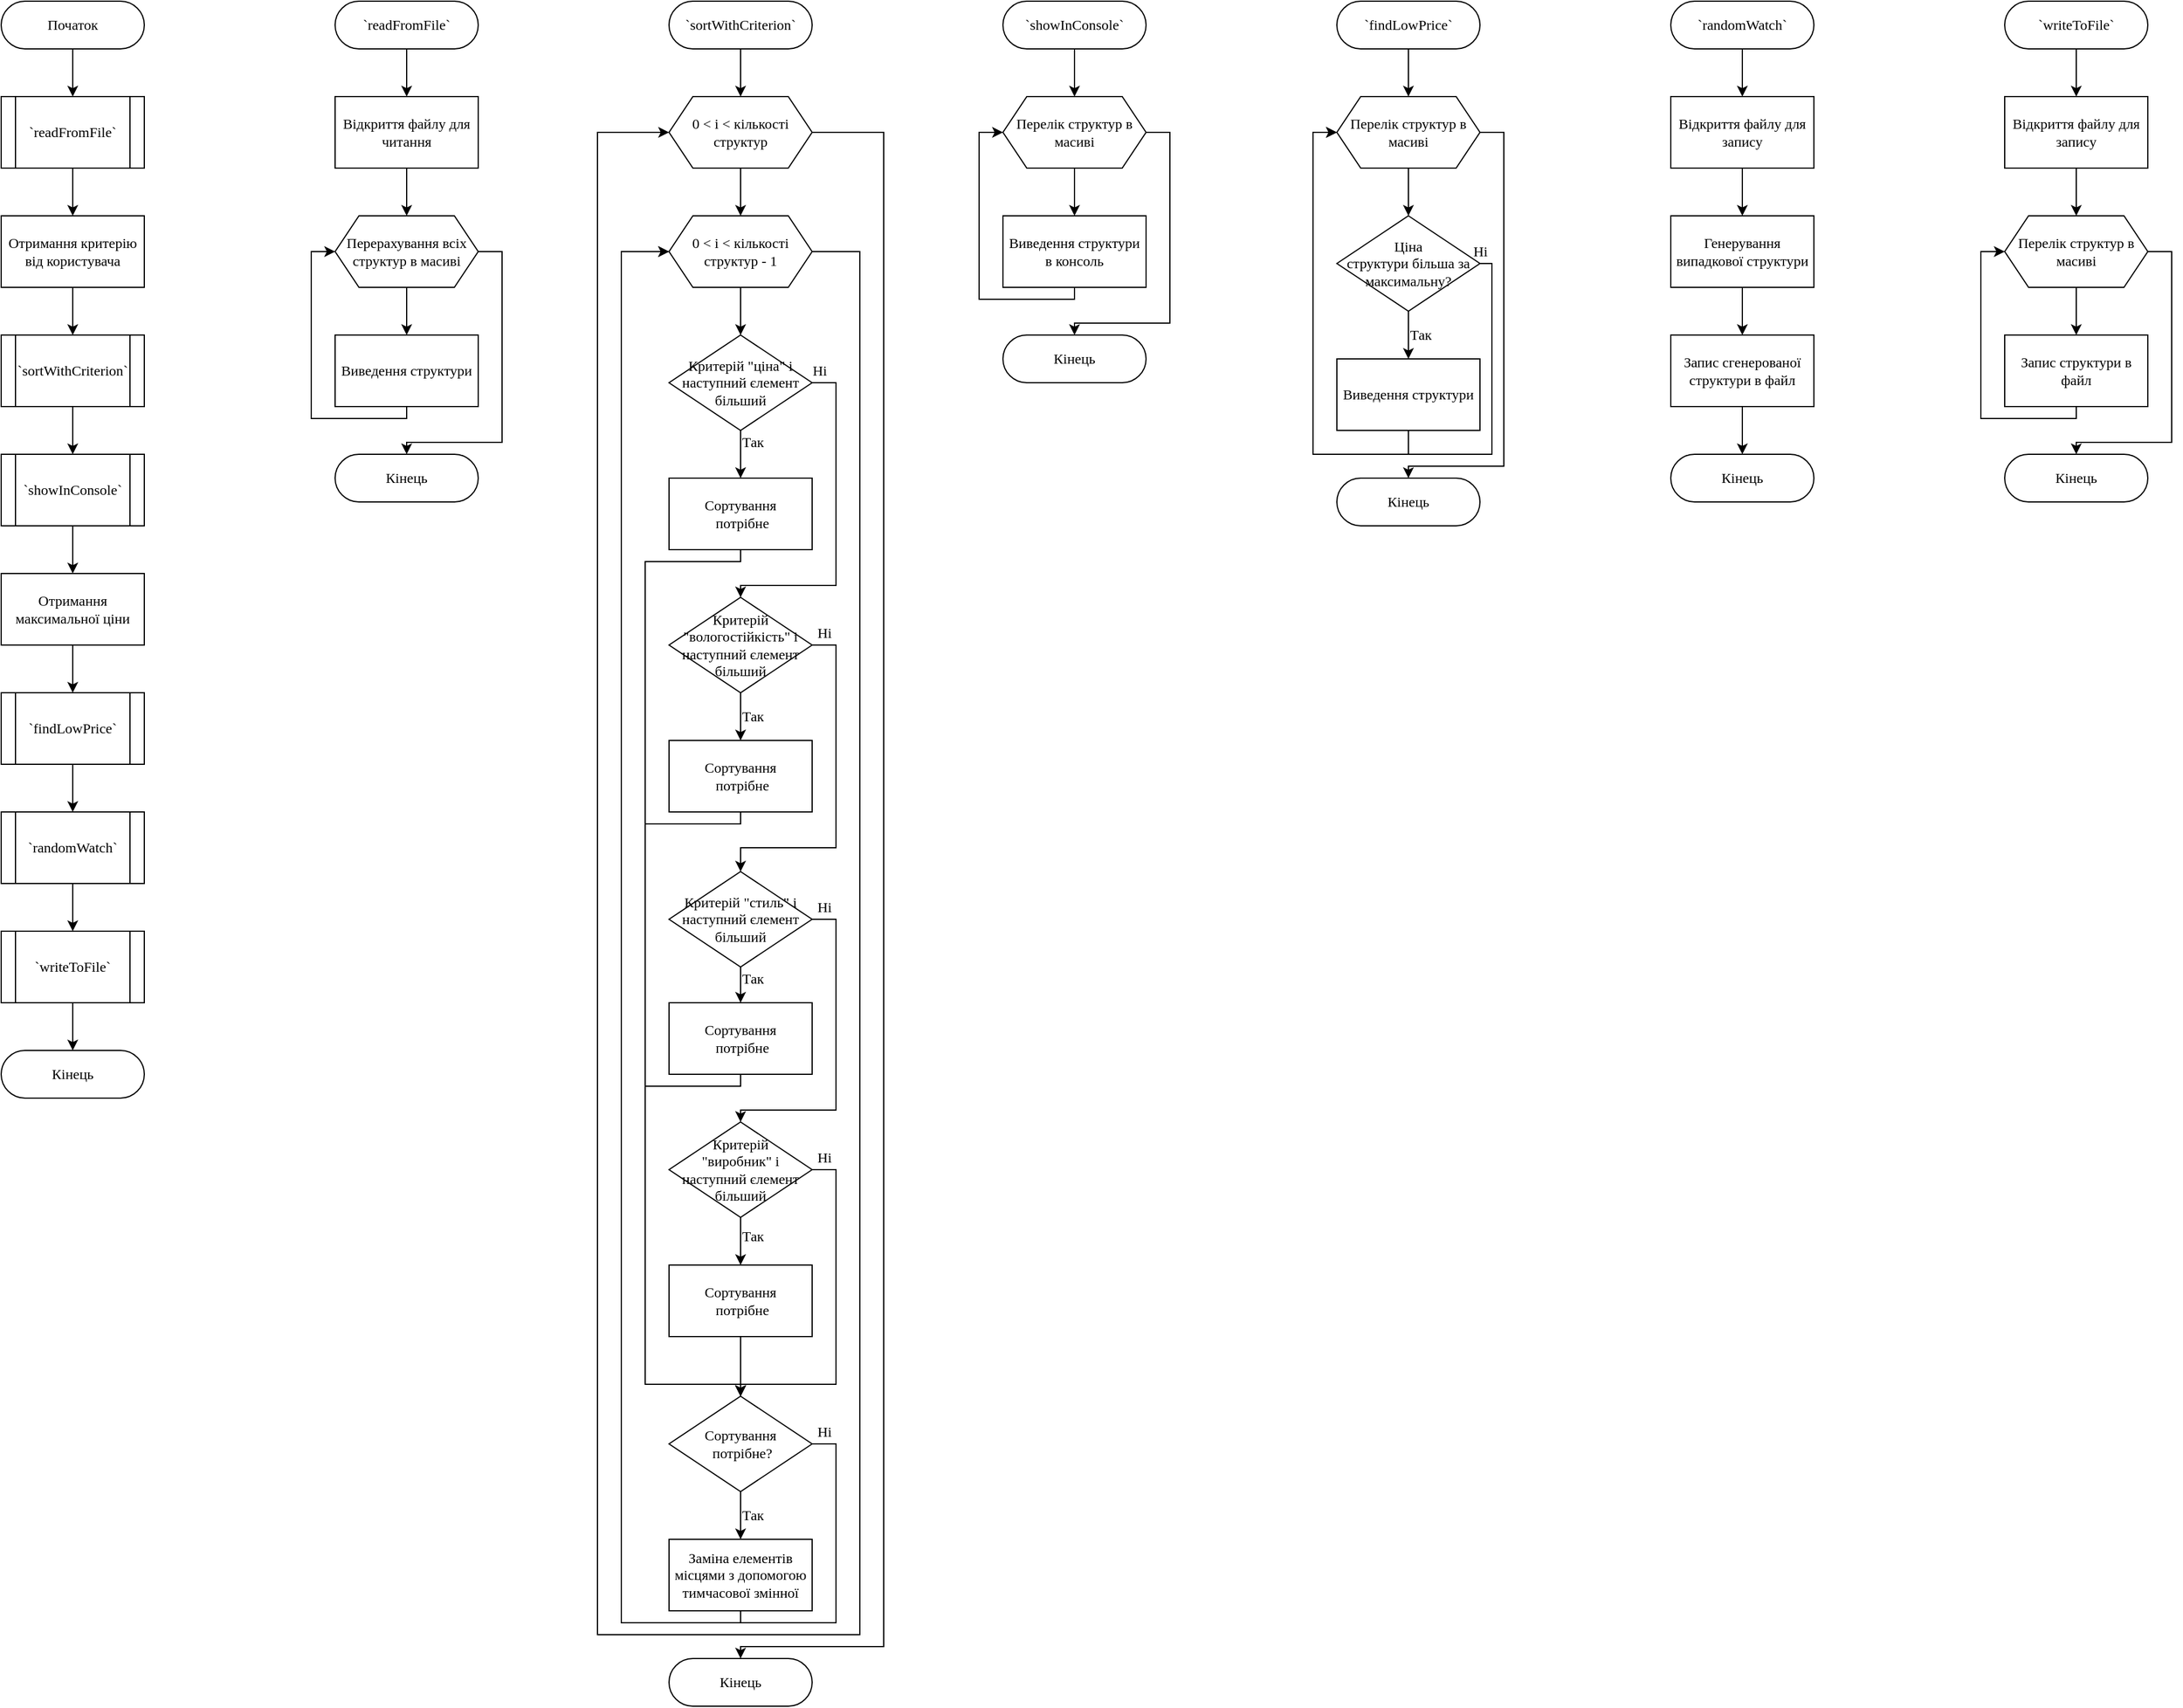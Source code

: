 <mxfile version="14.4.3" type="device"><diagram id="C5RBs43oDa-KdzZeNtuy" name="Page-1"><mxGraphModel dx="541" dy="1004" grid="1" gridSize="10" guides="1" tooltips="1" connect="1" arrows="1" fold="1" page="1" pageScale="1" pageWidth="827" pageHeight="1169" math="0" shadow="0"><root><mxCell id="WIyWlLk6GJQsqaUBKTNV-0"/><mxCell id="WIyWlLk6GJQsqaUBKTNV-1" parent="WIyWlLk6GJQsqaUBKTNV-0"/><mxCell id="hLt8jG4wDIjW_l3c4Rls-8" style="edgeStyle=orthogonalEdgeStyle;rounded=0;orthogonalLoop=1;jettySize=auto;html=1;exitX=0.5;exitY=1;exitDx=0;exitDy=0;entryX=0.5;entryY=0;entryDx=0;entryDy=0;labelBackgroundColor=none;fontFamily=Times New Roman;fontSize=12;" edge="1" parent="WIyWlLk6GJQsqaUBKTNV-1" source="hLt8jG4wDIjW_l3c4Rls-0" target="hLt8jG4wDIjW_l3c4Rls-1"><mxGeometry relative="1" as="geometry"/></mxCell><mxCell id="hLt8jG4wDIjW_l3c4Rls-0" value="Початок" style="rounded=1;whiteSpace=wrap;html=1;arcSize=50;labelBackgroundColor=none;fontFamily=Times New Roman;fontSize=12;" vertex="1" parent="WIyWlLk6GJQsqaUBKTNV-1"><mxGeometry x="40" y="40" width="120" height="40" as="geometry"/></mxCell><mxCell id="hLt8jG4wDIjW_l3c4Rls-24" value="" style="edgeStyle=orthogonalEdgeStyle;rounded=0;orthogonalLoop=1;jettySize=auto;html=1;labelBackgroundColor=none;fontFamily=Times New Roman;fontSize=12;" edge="1" parent="WIyWlLk6GJQsqaUBKTNV-1" source="hLt8jG4wDIjW_l3c4Rls-1" target="hLt8jG4wDIjW_l3c4Rls-18"><mxGeometry relative="1" as="geometry"/></mxCell><mxCell id="hLt8jG4wDIjW_l3c4Rls-1" value="`&lt;span style=&quot;font-size: 12px;&quot;&gt;readFromFile&lt;/span&gt;&lt;span style=&quot;font-size: 12px;&quot;&gt;`&lt;/span&gt;" style="shape=process;whiteSpace=wrap;html=1;backgroundOutline=1;labelBackgroundColor=none;fontFamily=Times New Roman;fontSize=12;" vertex="1" parent="WIyWlLk6GJQsqaUBKTNV-1"><mxGeometry x="40" y="120" width="120" height="60" as="geometry"/></mxCell><mxCell id="hLt8jG4wDIjW_l3c4Rls-22" value="" style="edgeStyle=orthogonalEdgeStyle;rounded=0;orthogonalLoop=1;jettySize=auto;html=1;labelBackgroundColor=none;fontFamily=Times New Roman;fontSize=12;" edge="1" parent="WIyWlLk6GJQsqaUBKTNV-1" source="hLt8jG4wDIjW_l3c4Rls-2" target="hLt8jG4wDIjW_l3c4Rls-3"><mxGeometry relative="1" as="geometry"/></mxCell><mxCell id="hLt8jG4wDIjW_l3c4Rls-2" value="`&lt;span style=&quot;font-size: 12px;&quot;&gt;sortWithCriterion&lt;/span&gt;&lt;span style=&quot;font-size: 12px;&quot;&gt;`&lt;/span&gt;" style="shape=process;whiteSpace=wrap;html=1;backgroundOutline=1;labelBackgroundColor=none;fontFamily=Times New Roman;fontSize=12;" vertex="1" parent="WIyWlLk6GJQsqaUBKTNV-1"><mxGeometry x="40" y="320" width="120" height="60" as="geometry"/></mxCell><mxCell id="hLt8jG4wDIjW_l3c4Rls-21" value="" style="edgeStyle=orthogonalEdgeStyle;rounded=0;orthogonalLoop=1;jettySize=auto;html=1;labelBackgroundColor=none;fontFamily=Times New Roman;fontSize=12;" edge="1" parent="WIyWlLk6GJQsqaUBKTNV-1" source="hLt8jG4wDIjW_l3c4Rls-3" target="hLt8jG4wDIjW_l3c4Rls-5"><mxGeometry relative="1" as="geometry"/></mxCell><mxCell id="hLt8jG4wDIjW_l3c4Rls-3" value="`&lt;span style=&quot;font-size: 12px;&quot;&gt;showInConsole&lt;/span&gt;&lt;span style=&quot;font-size: 12px;&quot;&gt;`&lt;/span&gt;" style="shape=process;whiteSpace=wrap;html=1;backgroundOutline=1;labelBackgroundColor=none;fontFamily=Times New Roman;fontSize=12;" vertex="1" parent="WIyWlLk6GJQsqaUBKTNV-1"><mxGeometry x="40" y="420" width="120" height="60" as="geometry"/></mxCell><mxCell id="hLt8jG4wDIjW_l3c4Rls-13" style="edgeStyle=orthogonalEdgeStyle;rounded=0;orthogonalLoop=1;jettySize=auto;html=1;exitX=0.5;exitY=1;exitDx=0;exitDy=0;labelBackgroundColor=none;fontFamily=Times New Roman;fontSize=12;" edge="1" parent="WIyWlLk6GJQsqaUBKTNV-1" source="hLt8jG4wDIjW_l3c4Rls-4" target="hLt8jG4wDIjW_l3c4Rls-6"><mxGeometry relative="1" as="geometry"/></mxCell><mxCell id="hLt8jG4wDIjW_l3c4Rls-4" value="`&lt;span style=&quot;font-size: 12px;&quot;&gt;findLowPrice&lt;/span&gt;&lt;span style=&quot;font-size: 12px;&quot;&gt;`&lt;/span&gt;" style="shape=process;whiteSpace=wrap;html=1;backgroundOutline=1;labelBackgroundColor=none;fontFamily=Times New Roman;fontSize=12;" vertex="1" parent="WIyWlLk6GJQsqaUBKTNV-1"><mxGeometry x="40" y="620" width="120" height="60" as="geometry"/></mxCell><mxCell id="hLt8jG4wDIjW_l3c4Rls-20" value="" style="edgeStyle=orthogonalEdgeStyle;rounded=0;orthogonalLoop=1;jettySize=auto;html=1;labelBackgroundColor=none;fontFamily=Times New Roman;fontSize=12;" edge="1" parent="WIyWlLk6GJQsqaUBKTNV-1" source="hLt8jG4wDIjW_l3c4Rls-5" target="hLt8jG4wDIjW_l3c4Rls-4"><mxGeometry relative="1" as="geometry"/></mxCell><mxCell id="hLt8jG4wDIjW_l3c4Rls-5" value="Отримання максимальної ціни" style="rounded=0;whiteSpace=wrap;html=1;labelBackgroundColor=none;fontFamily=Times New Roman;fontSize=12;" vertex="1" parent="WIyWlLk6GJQsqaUBKTNV-1"><mxGeometry x="40" y="520" width="120" height="60" as="geometry"/></mxCell><mxCell id="hLt8jG4wDIjW_l3c4Rls-16" value="" style="edgeStyle=orthogonalEdgeStyle;rounded=0;orthogonalLoop=1;jettySize=auto;html=1;labelBackgroundColor=none;fontFamily=Times New Roman;fontSize=12;" edge="1" parent="WIyWlLk6GJQsqaUBKTNV-1" source="hLt8jG4wDIjW_l3c4Rls-6" target="hLt8jG4wDIjW_l3c4Rls-15"><mxGeometry relative="1" as="geometry"/></mxCell><mxCell id="hLt8jG4wDIjW_l3c4Rls-6" value="`&lt;span style=&quot;font-size: 12px;&quot;&gt;randomWatch&lt;/span&gt;&lt;span style=&quot;font-size: 12px;&quot;&gt;`&lt;/span&gt;" style="shape=process;whiteSpace=wrap;html=1;backgroundOutline=1;labelBackgroundColor=none;fontFamily=Times New Roman;fontSize=12;" vertex="1" parent="WIyWlLk6GJQsqaUBKTNV-1"><mxGeometry x="40" y="720" width="120" height="60" as="geometry"/></mxCell><mxCell id="hLt8jG4wDIjW_l3c4Rls-7" value="Кінець" style="rounded=1;whiteSpace=wrap;html=1;arcSize=50;labelBackgroundColor=none;fontFamily=Times New Roman;fontSize=12;" vertex="1" parent="WIyWlLk6GJQsqaUBKTNV-1"><mxGeometry x="40" y="920" width="120" height="40" as="geometry"/></mxCell><mxCell id="hLt8jG4wDIjW_l3c4Rls-17" value="" style="edgeStyle=orthogonalEdgeStyle;rounded=0;orthogonalLoop=1;jettySize=auto;html=1;labelBackgroundColor=none;fontFamily=Times New Roman;fontSize=12;" edge="1" parent="WIyWlLk6GJQsqaUBKTNV-1" source="hLt8jG4wDIjW_l3c4Rls-15" target="hLt8jG4wDIjW_l3c4Rls-7"><mxGeometry relative="1" as="geometry"/></mxCell><mxCell id="hLt8jG4wDIjW_l3c4Rls-15" value="`&lt;span style=&quot;font-size: 12px;&quot;&gt;writeToFile&lt;/span&gt;&lt;span style=&quot;font-size: 12px;&quot;&gt;`&lt;/span&gt;" style="shape=process;whiteSpace=wrap;html=1;backgroundOutline=1;labelBackgroundColor=none;fontFamily=Times New Roman;fontSize=12;" vertex="1" parent="WIyWlLk6GJQsqaUBKTNV-1"><mxGeometry x="40" y="820" width="120" height="60" as="geometry"/></mxCell><mxCell id="hLt8jG4wDIjW_l3c4Rls-23" value="" style="edgeStyle=orthogonalEdgeStyle;rounded=0;orthogonalLoop=1;jettySize=auto;html=1;labelBackgroundColor=none;fontFamily=Times New Roman;fontSize=12;" edge="1" parent="WIyWlLk6GJQsqaUBKTNV-1" source="hLt8jG4wDIjW_l3c4Rls-18" target="hLt8jG4wDIjW_l3c4Rls-2"><mxGeometry relative="1" as="geometry"/></mxCell><mxCell id="hLt8jG4wDIjW_l3c4Rls-18" value="Отримання критерію від користувача" style="rounded=0;whiteSpace=wrap;html=1;labelBackgroundColor=none;fontFamily=Times New Roman;fontSize=12;" vertex="1" parent="WIyWlLk6GJQsqaUBKTNV-1"><mxGeometry x="40" y="220" width="120" height="60" as="geometry"/></mxCell><mxCell id="hLt8jG4wDIjW_l3c4Rls-30" value="" style="edgeStyle=orthogonalEdgeStyle;rounded=0;orthogonalLoop=1;jettySize=auto;html=1;labelBackgroundColor=none;fontFamily=Times New Roman;fontSize=12;fontColor=#000000;" edge="1" parent="WIyWlLk6GJQsqaUBKTNV-1" source="hLt8jG4wDIjW_l3c4Rls-25" target="hLt8jG4wDIjW_l3c4Rls-26"><mxGeometry relative="1" as="geometry"/></mxCell><mxCell id="hLt8jG4wDIjW_l3c4Rls-25" value="&lt;span&gt;`&lt;/span&gt;&lt;span&gt;readFromFile&lt;/span&gt;&lt;span&gt;`&lt;/span&gt;" style="rounded=1;whiteSpace=wrap;html=1;labelBackgroundColor=none;fontFamily=Times New Roman;fontSize=12;fontColor=#000000;arcSize=50;" vertex="1" parent="WIyWlLk6GJQsqaUBKTNV-1"><mxGeometry x="320" y="40" width="120" height="40" as="geometry"/></mxCell><mxCell id="hLt8jG4wDIjW_l3c4Rls-31" value="" style="edgeStyle=orthogonalEdgeStyle;rounded=0;orthogonalLoop=1;jettySize=auto;html=1;labelBackgroundColor=none;fontFamily=Times New Roman;fontSize=12;fontColor=#000000;" edge="1" parent="WIyWlLk6GJQsqaUBKTNV-1" source="hLt8jG4wDIjW_l3c4Rls-26" target="hLt8jG4wDIjW_l3c4Rls-27"><mxGeometry relative="1" as="geometry"/></mxCell><mxCell id="hLt8jG4wDIjW_l3c4Rls-26" value="Відкриття файлу для читання" style="rounded=0;whiteSpace=wrap;html=1;labelBackgroundColor=none;fontFamily=Times New Roman;fontSize=12;fontColor=#000000;" vertex="1" parent="WIyWlLk6GJQsqaUBKTNV-1"><mxGeometry x="320" y="120" width="120" height="60" as="geometry"/></mxCell><mxCell id="hLt8jG4wDIjW_l3c4Rls-32" style="edgeStyle=orthogonalEdgeStyle;rounded=0;orthogonalLoop=1;jettySize=auto;html=1;exitX=1;exitY=0.5;exitDx=0;exitDy=0;labelBackgroundColor=none;fontFamily=Times New Roman;fontSize=12;fontColor=#000000;" edge="1" parent="WIyWlLk6GJQsqaUBKTNV-1" source="hLt8jG4wDIjW_l3c4Rls-27" target="hLt8jG4wDIjW_l3c4Rls-29"><mxGeometry relative="1" as="geometry"><Array as="points"><mxPoint x="460" y="250"/><mxPoint x="460" y="410"/><mxPoint x="380" y="410"/></Array></mxGeometry></mxCell><mxCell id="hLt8jG4wDIjW_l3c4Rls-34" value="" style="edgeStyle=orthogonalEdgeStyle;rounded=0;orthogonalLoop=1;jettySize=auto;html=1;labelBackgroundColor=none;fontFamily=Times New Roman;fontSize=12;fontColor=#000000;" edge="1" parent="WIyWlLk6GJQsqaUBKTNV-1" source="hLt8jG4wDIjW_l3c4Rls-27" target="hLt8jG4wDIjW_l3c4Rls-28"><mxGeometry relative="1" as="geometry"/></mxCell><mxCell id="hLt8jG4wDIjW_l3c4Rls-27" value="Перерахування всіх структур в масиві" style="shape=hexagon;perimeter=hexagonPerimeter2;whiteSpace=wrap;html=1;fixedSize=1;labelBackgroundColor=none;fontFamily=Times New Roman;fontSize=12;fontColor=#000000;" vertex="1" parent="WIyWlLk6GJQsqaUBKTNV-1"><mxGeometry x="320" y="220" width="120" height="60" as="geometry"/></mxCell><mxCell id="hLt8jG4wDIjW_l3c4Rls-33" style="edgeStyle=orthogonalEdgeStyle;rounded=0;orthogonalLoop=1;jettySize=auto;html=1;exitX=0.5;exitY=1;exitDx=0;exitDy=0;entryX=0;entryY=0.5;entryDx=0;entryDy=0;labelBackgroundColor=none;fontFamily=Times New Roman;fontSize=12;fontColor=#000000;" edge="1" parent="WIyWlLk6GJQsqaUBKTNV-1" source="hLt8jG4wDIjW_l3c4Rls-28" target="hLt8jG4wDIjW_l3c4Rls-27"><mxGeometry relative="1" as="geometry"><Array as="points"><mxPoint x="380" y="390"/><mxPoint x="300" y="390"/><mxPoint x="300" y="250"/></Array></mxGeometry></mxCell><mxCell id="hLt8jG4wDIjW_l3c4Rls-28" value="Виведення структури" style="rounded=0;whiteSpace=wrap;html=1;labelBackgroundColor=none;fontFamily=Times New Roman;fontSize=12;fontColor=#000000;" vertex="1" parent="WIyWlLk6GJQsqaUBKTNV-1"><mxGeometry x="320" y="320" width="120" height="60" as="geometry"/></mxCell><mxCell id="hLt8jG4wDIjW_l3c4Rls-29" value="Кінець" style="rounded=1;whiteSpace=wrap;html=1;labelBackgroundColor=none;fontFamily=Times New Roman;fontSize=12;fontColor=#000000;arcSize=50;" vertex="1" parent="WIyWlLk6GJQsqaUBKTNV-1"><mxGeometry x="320" y="420" width="120" height="40" as="geometry"/></mxCell><mxCell id="hLt8jG4wDIjW_l3c4Rls-78" value="" style="edgeStyle=orthogonalEdgeStyle;rounded=0;orthogonalLoop=1;jettySize=auto;html=1;labelBackgroundColor=none;fontFamily=Times New Roman;fontSize=12;fontColor=#000000;" edge="1" parent="WIyWlLk6GJQsqaUBKTNV-1" source="hLt8jG4wDIjW_l3c4Rls-35" target="hLt8jG4wDIjW_l3c4Rls-42"><mxGeometry relative="1" as="geometry"/></mxCell><mxCell id="hLt8jG4wDIjW_l3c4Rls-35" value="&lt;span&gt;`&lt;/span&gt;&lt;span&gt;sortWithCriterion&lt;/span&gt;&lt;span&gt;`&lt;/span&gt;" style="rounded=1;whiteSpace=wrap;html=1;labelBackgroundColor=none;fontFamily=Times New Roman;fontSize=12;fontColor=#000000;arcSize=50;" vertex="1" parent="WIyWlLk6GJQsqaUBKTNV-1"><mxGeometry x="600" y="40" width="120" height="40" as="geometry"/></mxCell><mxCell id="hLt8jG4wDIjW_l3c4Rls-53" style="edgeStyle=orthogonalEdgeStyle;rounded=0;orthogonalLoop=1;jettySize=auto;html=1;exitX=0.5;exitY=1;exitDx=0;exitDy=0;entryX=0.5;entryY=0;entryDx=0;entryDy=0;labelBackgroundColor=none;fontFamily=Times New Roman;fontSize=12;fontColor=#000000;" edge="1" parent="WIyWlLk6GJQsqaUBKTNV-1" source="hLt8jG4wDIjW_l3c4Rls-36" target="hLt8jG4wDIjW_l3c4Rls-37"><mxGeometry relative="1" as="geometry"/></mxCell><mxCell id="hLt8jG4wDIjW_l3c4Rls-98" value="Так" style="edgeLabel;html=1;align=center;verticalAlign=middle;resizable=0;points=[];fontSize=12;fontFamily=Times New Roman;fontColor=#000000;" vertex="1" connectable="0" parent="hLt8jG4wDIjW_l3c4Rls-53"><mxGeometry x="-0.717" relative="1" as="geometry"><mxPoint x="10" y="4.33" as="offset"/></mxGeometry></mxCell><mxCell id="hLt8jG4wDIjW_l3c4Rls-54" style="edgeStyle=orthogonalEdgeStyle;rounded=0;orthogonalLoop=1;jettySize=auto;html=1;exitX=1;exitY=0.5;exitDx=0;exitDy=0;entryX=0.5;entryY=0;entryDx=0;entryDy=0;labelBackgroundColor=none;fontFamily=Times New Roman;fontSize=12;fontColor=#000000;" edge="1" parent="WIyWlLk6GJQsqaUBKTNV-1" source="hLt8jG4wDIjW_l3c4Rls-36" target="hLt8jG4wDIjW_l3c4Rls-38"><mxGeometry relative="1" as="geometry"><Array as="points"><mxPoint x="740" y="360"/><mxPoint x="740" y="530"/><mxPoint x="660" y="530"/></Array></mxGeometry></mxCell><mxCell id="hLt8jG4wDIjW_l3c4Rls-99" value="Ні" style="edgeLabel;html=1;align=center;verticalAlign=middle;resizable=0;points=[];fontSize=12;fontFamily=Times New Roman;fontColor=#000000;" vertex="1" connectable="0" parent="hLt8jG4wDIjW_l3c4Rls-54"><mxGeometry x="-0.962" relative="1" as="geometry"><mxPoint y="-10" as="offset"/></mxGeometry></mxCell><mxCell id="hLt8jG4wDIjW_l3c4Rls-36" value="&lt;font style=&quot;font-size: 12px&quot;&gt;Критерій &quot;ціна&quot; і наступний єлемент більший&lt;/font&gt;" style="rhombus;whiteSpace=wrap;html=1;labelBackgroundColor=none;fontFamily=Times New Roman;fontSize=12;fontColor=#000000;" vertex="1" parent="WIyWlLk6GJQsqaUBKTNV-1"><mxGeometry x="600" y="320" width="120" height="80" as="geometry"/></mxCell><mxCell id="hLt8jG4wDIjW_l3c4Rls-68" style="edgeStyle=orthogonalEdgeStyle;rounded=0;orthogonalLoop=1;jettySize=auto;html=1;exitX=0.5;exitY=1;exitDx=0;exitDy=0;labelBackgroundColor=none;fontFamily=Times New Roman;fontSize=12;fontColor=#000000;" edge="1" parent="WIyWlLk6GJQsqaUBKTNV-1" source="hLt8jG4wDIjW_l3c4Rls-37" target="hLt8jG4wDIjW_l3c4Rls-46"><mxGeometry relative="1" as="geometry"><Array as="points"><mxPoint x="660" y="510"/><mxPoint x="580" y="510"/><mxPoint x="580" y="1200"/><mxPoint x="660" y="1200"/></Array></mxGeometry></mxCell><mxCell id="hLt8jG4wDIjW_l3c4Rls-37" value="&lt;span&gt;Сортування&lt;/span&gt;&lt;br&gt;&lt;span&gt;&amp;nbsp;потрібне&lt;/span&gt;" style="rounded=0;whiteSpace=wrap;html=1;labelBackgroundColor=none;fontFamily=Times New Roman;fontSize=12;fontColor=#000000;" vertex="1" parent="WIyWlLk6GJQsqaUBKTNV-1"><mxGeometry x="600" y="440" width="120" height="60" as="geometry"/></mxCell><mxCell id="hLt8jG4wDIjW_l3c4Rls-56" style="edgeStyle=orthogonalEdgeStyle;rounded=0;orthogonalLoop=1;jettySize=auto;html=1;exitX=0.5;exitY=1;exitDx=0;exitDy=0;entryX=0.5;entryY=0;entryDx=0;entryDy=0;labelBackgroundColor=none;fontFamily=Times New Roman;fontSize=12;fontColor=#000000;" edge="1" parent="WIyWlLk6GJQsqaUBKTNV-1" source="hLt8jG4wDIjW_l3c4Rls-38" target="hLt8jG4wDIjW_l3c4Rls-39"><mxGeometry relative="1" as="geometry"/></mxCell><mxCell id="hLt8jG4wDIjW_l3c4Rls-100" value="Так" style="edgeLabel;html=1;align=center;verticalAlign=middle;resizable=0;points=[];fontSize=12;fontFamily=Times New Roman;fontColor=#000000;" vertex="1" connectable="0" parent="hLt8jG4wDIjW_l3c4Rls-56"><mxGeometry x="-0.7" y="-1" relative="1" as="geometry"><mxPoint x="11" y="14" as="offset"/></mxGeometry></mxCell><mxCell id="hLt8jG4wDIjW_l3c4Rls-57" style="edgeStyle=orthogonalEdgeStyle;rounded=0;orthogonalLoop=1;jettySize=auto;html=1;exitX=1;exitY=0.5;exitDx=0;exitDy=0;entryX=0.5;entryY=0;entryDx=0;entryDy=0;labelBackgroundColor=none;fontFamily=Times New Roman;fontSize=12;fontColor=#000000;" edge="1" parent="WIyWlLk6GJQsqaUBKTNV-1" source="hLt8jG4wDIjW_l3c4Rls-38" target="hLt8jG4wDIjW_l3c4Rls-40"><mxGeometry relative="1" as="geometry"><Array as="points"><mxPoint x="740" y="580"/><mxPoint x="740" y="750"/><mxPoint x="660" y="750"/></Array></mxGeometry></mxCell><mxCell id="hLt8jG4wDIjW_l3c4Rls-102" value="Ні" style="edgeLabel;html=1;align=center;verticalAlign=middle;resizable=0;points=[];fontSize=12;fontFamily=Times New Roman;fontColor=#000000;" vertex="1" connectable="0" parent="hLt8jG4wDIjW_l3c4Rls-57"><mxGeometry x="-0.961" y="1" relative="1" as="geometry"><mxPoint x="4.33" y="-9" as="offset"/></mxGeometry></mxCell><mxCell id="hLt8jG4wDIjW_l3c4Rls-38" value="&lt;span&gt;Критерій &quot;вологостійкість&quot; і наступний єлемент більший&lt;/span&gt;" style="rhombus;whiteSpace=wrap;html=1;labelBackgroundColor=none;fontFamily=Times New Roman;fontSize=12;fontColor=#000000;" vertex="1" parent="WIyWlLk6GJQsqaUBKTNV-1"><mxGeometry x="600" y="540" width="120" height="80" as="geometry"/></mxCell><mxCell id="hLt8jG4wDIjW_l3c4Rls-69" style="edgeStyle=orthogonalEdgeStyle;rounded=0;orthogonalLoop=1;jettySize=auto;html=1;entryX=0.5;entryY=0;entryDx=0;entryDy=0;labelBackgroundColor=none;fontFamily=Times New Roman;fontSize=12;fontColor=#000000;" edge="1" parent="WIyWlLk6GJQsqaUBKTNV-1" source="hLt8jG4wDIjW_l3c4Rls-39" target="hLt8jG4wDIjW_l3c4Rls-46"><mxGeometry relative="1" as="geometry"><Array as="points"><mxPoint x="660" y="730"/><mxPoint x="580" y="730"/><mxPoint x="580" y="1200"/><mxPoint x="660" y="1200"/></Array></mxGeometry></mxCell><mxCell id="hLt8jG4wDIjW_l3c4Rls-39" value="&lt;span&gt;Сортування&lt;/span&gt;&lt;br&gt;&lt;span&gt;&amp;nbsp;потрібне&lt;/span&gt;" style="rounded=0;whiteSpace=wrap;html=1;labelBackgroundColor=none;fontFamily=Times New Roman;fontSize=12;fontColor=#000000;" vertex="1" parent="WIyWlLk6GJQsqaUBKTNV-1"><mxGeometry x="600" y="660" width="120" height="60" as="geometry"/></mxCell><mxCell id="hLt8jG4wDIjW_l3c4Rls-59" style="edgeStyle=orthogonalEdgeStyle;rounded=0;orthogonalLoop=1;jettySize=auto;html=1;entryX=0.5;entryY=0;entryDx=0;entryDy=0;labelBackgroundColor=none;fontFamily=Times New Roman;fontSize=12;fontColor=#000000;" edge="1" parent="WIyWlLk6GJQsqaUBKTNV-1" source="hLt8jG4wDIjW_l3c4Rls-40" target="hLt8jG4wDIjW_l3c4Rls-44"><mxGeometry relative="1" as="geometry"><Array as="points"><mxPoint x="740" y="810"/><mxPoint x="740" y="970"/><mxPoint x="660" y="970"/></Array></mxGeometry></mxCell><mxCell id="hLt8jG4wDIjW_l3c4Rls-104" value="Ні" style="edgeLabel;html=1;align=center;verticalAlign=middle;resizable=0;points=[];fontSize=12;fontFamily=Times New Roman;fontColor=#000000;" vertex="1" connectable="0" parent="hLt8jG4wDIjW_l3c4Rls-59"><mxGeometry x="-0.922" y="1" relative="1" as="geometry"><mxPoint x="-0.56" y="-9" as="offset"/></mxGeometry></mxCell><mxCell id="hLt8jG4wDIjW_l3c4Rls-64" style="edgeStyle=orthogonalEdgeStyle;rounded=0;orthogonalLoop=1;jettySize=auto;html=1;exitX=0.5;exitY=1;exitDx=0;exitDy=0;entryX=0.5;entryY=0;entryDx=0;entryDy=0;labelBackgroundColor=none;fontFamily=Times New Roman;fontSize=12;fontColor=#000000;" edge="1" parent="WIyWlLk6GJQsqaUBKTNV-1" source="hLt8jG4wDIjW_l3c4Rls-40" target="hLt8jG4wDIjW_l3c4Rls-41"><mxGeometry relative="1" as="geometry"/></mxCell><mxCell id="hLt8jG4wDIjW_l3c4Rls-103" value="Так" style="edgeLabel;html=1;align=center;verticalAlign=middle;resizable=0;points=[];fontSize=12;fontFamily=Times New Roman;fontColor=#000000;" vertex="1" connectable="0" parent="hLt8jG4wDIjW_l3c4Rls-64"><mxGeometry x="-0.726" relative="1" as="geometry"><mxPoint x="10" y="5.83" as="offset"/></mxGeometry></mxCell><mxCell id="hLt8jG4wDIjW_l3c4Rls-40" value="&lt;span&gt;Критерій &quot;стиль&quot; і наступний єлемент більший&lt;/span&gt;" style="rhombus;whiteSpace=wrap;html=1;labelBackgroundColor=none;fontFamily=Times New Roman;fontSize=12;fontColor=#000000;" vertex="1" parent="WIyWlLk6GJQsqaUBKTNV-1"><mxGeometry x="600" y="770" width="120" height="80" as="geometry"/></mxCell><mxCell id="hLt8jG4wDIjW_l3c4Rls-71" style="edgeStyle=orthogonalEdgeStyle;rounded=0;orthogonalLoop=1;jettySize=auto;html=1;entryX=0.5;entryY=0;entryDx=0;entryDy=0;labelBackgroundColor=none;fontFamily=Times New Roman;fontSize=12;fontColor=#000000;" edge="1" parent="WIyWlLk6GJQsqaUBKTNV-1" source="hLt8jG4wDIjW_l3c4Rls-41" target="hLt8jG4wDIjW_l3c4Rls-46"><mxGeometry relative="1" as="geometry"><Array as="points"><mxPoint x="660" y="950"/><mxPoint x="580" y="950"/><mxPoint x="580" y="1200"/><mxPoint x="660" y="1200"/></Array></mxGeometry></mxCell><mxCell id="hLt8jG4wDIjW_l3c4Rls-41" value="&lt;span&gt;Сортування&lt;/span&gt;&lt;br&gt;&lt;span&gt;&amp;nbsp;потрібне&lt;/span&gt;" style="rounded=0;whiteSpace=wrap;html=1;labelBackgroundColor=none;fontFamily=Times New Roman;fontSize=12;fontColor=#000000;" vertex="1" parent="WIyWlLk6GJQsqaUBKTNV-1"><mxGeometry x="600" y="880" width="120" height="60" as="geometry"/></mxCell><mxCell id="hLt8jG4wDIjW_l3c4Rls-49" style="edgeStyle=orthogonalEdgeStyle;rounded=0;orthogonalLoop=1;jettySize=auto;html=1;exitX=0.5;exitY=1;exitDx=0;exitDy=0;entryX=0.5;entryY=0;entryDx=0;entryDy=0;labelBackgroundColor=none;fontFamily=Times New Roman;fontSize=12;fontColor=#000000;" edge="1" parent="WIyWlLk6GJQsqaUBKTNV-1" source="hLt8jG4wDIjW_l3c4Rls-42" target="hLt8jG4wDIjW_l3c4Rls-43"><mxGeometry relative="1" as="geometry"/></mxCell><mxCell id="hLt8jG4wDIjW_l3c4Rls-77" style="edgeStyle=orthogonalEdgeStyle;rounded=0;orthogonalLoop=1;jettySize=auto;html=1;exitX=1;exitY=0.5;exitDx=0;exitDy=0;labelBackgroundColor=none;fontFamily=Times New Roman;fontSize=12;fontColor=#000000;" edge="1" parent="WIyWlLk6GJQsqaUBKTNV-1" source="hLt8jG4wDIjW_l3c4Rls-42" target="hLt8jG4wDIjW_l3c4Rls-48"><mxGeometry relative="1" as="geometry"><Array as="points"><mxPoint x="780" y="150"/><mxPoint x="780" y="1420"/><mxPoint x="660" y="1420"/></Array></mxGeometry></mxCell><mxCell id="hLt8jG4wDIjW_l3c4Rls-42" value="0 &amp;lt; i &amp;lt; кількості структур" style="shape=hexagon;perimeter=hexagonPerimeter2;whiteSpace=wrap;html=1;fixedSize=1;labelBackgroundColor=none;fontFamily=Times New Roman;fontSize=12;fontColor=#000000;" vertex="1" parent="WIyWlLk6GJQsqaUBKTNV-1"><mxGeometry x="600" y="120" width="120" height="60" as="geometry"/></mxCell><mxCell id="hLt8jG4wDIjW_l3c4Rls-50" style="edgeStyle=orthogonalEdgeStyle;rounded=0;orthogonalLoop=1;jettySize=auto;html=1;exitX=0.5;exitY=1;exitDx=0;exitDy=0;entryX=0.5;entryY=0;entryDx=0;entryDy=0;labelBackgroundColor=none;fontFamily=Times New Roman;fontSize=12;fontColor=#000000;" edge="1" parent="WIyWlLk6GJQsqaUBKTNV-1" source="hLt8jG4wDIjW_l3c4Rls-43" target="hLt8jG4wDIjW_l3c4Rls-36"><mxGeometry relative="1" as="geometry"/></mxCell><mxCell id="hLt8jG4wDIjW_l3c4Rls-76" style="edgeStyle=orthogonalEdgeStyle;rounded=0;orthogonalLoop=1;jettySize=auto;html=1;exitX=1;exitY=0.5;exitDx=0;exitDy=0;entryX=0;entryY=0.5;entryDx=0;entryDy=0;labelBackgroundColor=none;fontFamily=Times New Roman;fontSize=12;fontColor=#000000;" edge="1" parent="WIyWlLk6GJQsqaUBKTNV-1" source="hLt8jG4wDIjW_l3c4Rls-43" target="hLt8jG4wDIjW_l3c4Rls-42"><mxGeometry relative="1" as="geometry"><Array as="points"><mxPoint x="760" y="250"/><mxPoint x="760" y="1410"/><mxPoint x="540" y="1410"/><mxPoint x="540" y="150"/></Array></mxGeometry></mxCell><mxCell id="hLt8jG4wDIjW_l3c4Rls-43" value="&lt;span&gt;0 &amp;lt; i &amp;lt; кількості структур - 1&lt;/span&gt;" style="shape=hexagon;perimeter=hexagonPerimeter2;whiteSpace=wrap;html=1;fixedSize=1;labelBackgroundColor=none;fontFamily=Times New Roman;fontSize=12;fontColor=#000000;" vertex="1" parent="WIyWlLk6GJQsqaUBKTNV-1"><mxGeometry x="600" y="220" width="120" height="60" as="geometry"/></mxCell><mxCell id="hLt8jG4wDIjW_l3c4Rls-60" style="edgeStyle=orthogonalEdgeStyle;rounded=0;orthogonalLoop=1;jettySize=auto;html=1;exitX=0.5;exitY=1;exitDx=0;exitDy=0;entryX=0.5;entryY=0;entryDx=0;entryDy=0;labelBackgroundColor=none;fontFamily=Times New Roman;fontSize=12;fontColor=#000000;" edge="1" parent="WIyWlLk6GJQsqaUBKTNV-1" source="hLt8jG4wDIjW_l3c4Rls-44" target="hLt8jG4wDIjW_l3c4Rls-45"><mxGeometry relative="1" as="geometry"/></mxCell><mxCell id="hLt8jG4wDIjW_l3c4Rls-105" value="Так" style="edgeLabel;html=1;align=center;verticalAlign=middle;resizable=0;points=[];fontSize=12;fontFamily=Times New Roman;fontColor=#000000;" vertex="1" connectable="0" parent="hLt8jG4wDIjW_l3c4Rls-60"><mxGeometry x="-0.211" y="-1" relative="1" as="geometry"><mxPoint x="11" as="offset"/></mxGeometry></mxCell><mxCell id="hLt8jG4wDIjW_l3c4Rls-73" style="edgeStyle=orthogonalEdgeStyle;rounded=0;orthogonalLoop=1;jettySize=auto;html=1;exitX=1;exitY=0.5;exitDx=0;exitDy=0;entryX=0.5;entryY=0;entryDx=0;entryDy=0;labelBackgroundColor=none;fontFamily=Times New Roman;fontSize=12;fontColor=#000000;" edge="1" parent="WIyWlLk6GJQsqaUBKTNV-1" source="hLt8jG4wDIjW_l3c4Rls-44" target="hLt8jG4wDIjW_l3c4Rls-46"><mxGeometry relative="1" as="geometry"><Array as="points"><mxPoint x="740" y="1020"/><mxPoint x="740" y="1200"/><mxPoint x="660" y="1200"/></Array></mxGeometry></mxCell><mxCell id="hLt8jG4wDIjW_l3c4Rls-106" value="Ні" style="edgeLabel;html=1;align=center;verticalAlign=middle;resizable=0;points=[];fontSize=12;fontFamily=Times New Roman;fontColor=#000000;" vertex="1" connectable="0" parent="hLt8jG4wDIjW_l3c4Rls-73"><mxGeometry x="-0.971" y="1" relative="1" as="geometry"><mxPoint x="5.83" y="-9" as="offset"/></mxGeometry></mxCell><mxCell id="hLt8jG4wDIjW_l3c4Rls-44" value="&lt;span&gt;Критерій &lt;br&gt;&quot;виробник&quot;&amp;nbsp;і наступний єлемент більший&lt;/span&gt;" style="rhombus;whiteSpace=wrap;html=1;labelBackgroundColor=none;fontFamily=Times New Roman;fontSize=12;fontColor=#000000;" vertex="1" parent="WIyWlLk6GJQsqaUBKTNV-1"><mxGeometry x="600" y="980" width="120" height="80" as="geometry"/></mxCell><mxCell id="hLt8jG4wDIjW_l3c4Rls-72" value="" style="edgeStyle=orthogonalEdgeStyle;rounded=0;orthogonalLoop=1;jettySize=auto;html=1;labelBackgroundColor=none;fontFamily=Times New Roman;fontSize=12;fontColor=#000000;" edge="1" parent="WIyWlLk6GJQsqaUBKTNV-1" source="hLt8jG4wDIjW_l3c4Rls-45" target="hLt8jG4wDIjW_l3c4Rls-46"><mxGeometry relative="1" as="geometry"/></mxCell><mxCell id="hLt8jG4wDIjW_l3c4Rls-45" value="&lt;span&gt;Сортування&lt;/span&gt;&lt;br&gt;&lt;span&gt;&amp;nbsp;потрібне&lt;/span&gt;" style="rounded=0;whiteSpace=wrap;html=1;labelBackgroundColor=none;fontFamily=Times New Roman;fontSize=12;fontColor=#000000;" vertex="1" parent="WIyWlLk6GJQsqaUBKTNV-1"><mxGeometry x="600" y="1100" width="120" height="60" as="geometry"/></mxCell><mxCell id="hLt8jG4wDIjW_l3c4Rls-65" style="edgeStyle=orthogonalEdgeStyle;rounded=0;orthogonalLoop=1;jettySize=auto;html=1;exitX=0.5;exitY=1;exitDx=0;exitDy=0;entryX=0.5;entryY=0;entryDx=0;entryDy=0;labelBackgroundColor=none;fontFamily=Times New Roman;fontSize=12;fontColor=#000000;" edge="1" parent="WIyWlLk6GJQsqaUBKTNV-1" source="hLt8jG4wDIjW_l3c4Rls-46" target="hLt8jG4wDIjW_l3c4Rls-47"><mxGeometry relative="1" as="geometry"/></mxCell><mxCell id="hLt8jG4wDIjW_l3c4Rls-107" value="Так" style="edgeLabel;html=1;align=center;verticalAlign=middle;resizable=0;points=[];fontSize=12;fontFamily=Times New Roman;fontColor=#000000;" vertex="1" connectable="0" parent="hLt8jG4wDIjW_l3c4Rls-65"><mxGeometry x="-0.683" y="1" relative="1" as="geometry"><mxPoint x="9" y="13.61" as="offset"/></mxGeometry></mxCell><mxCell id="hLt8jG4wDIjW_l3c4Rls-74" style="edgeStyle=orthogonalEdgeStyle;rounded=0;orthogonalLoop=1;jettySize=auto;html=1;exitX=1;exitY=0.5;exitDx=0;exitDy=0;entryX=0;entryY=0.5;entryDx=0;entryDy=0;labelBackgroundColor=none;fontFamily=Times New Roman;fontSize=12;fontColor=#000000;" edge="1" parent="WIyWlLk6GJQsqaUBKTNV-1" source="hLt8jG4wDIjW_l3c4Rls-46" target="hLt8jG4wDIjW_l3c4Rls-43"><mxGeometry relative="1" as="geometry"><Array as="points"><mxPoint x="740" y="1250"/><mxPoint x="740" y="1400"/><mxPoint x="560" y="1400"/><mxPoint x="560" y="250"/></Array></mxGeometry></mxCell><mxCell id="hLt8jG4wDIjW_l3c4Rls-108" value="Ні" style="edgeLabel;html=1;align=center;verticalAlign=middle;resizable=0;points=[];fontSize=12;fontFamily=Times New Roman;fontColor=#000000;" vertex="1" connectable="0" parent="hLt8jG4wDIjW_l3c4Rls-74"><mxGeometry x="-0.993" relative="1" as="geometry"><mxPoint x="4.44" y="-10" as="offset"/></mxGeometry></mxCell><mxCell id="hLt8jG4wDIjW_l3c4Rls-46" value="Сортування&lt;br&gt;&amp;nbsp;потрібне?" style="rhombus;whiteSpace=wrap;html=1;labelBackgroundColor=none;fontFamily=Times New Roman;fontSize=12;fontColor=#000000;" vertex="1" parent="WIyWlLk6GJQsqaUBKTNV-1"><mxGeometry x="600" y="1210" width="120" height="80" as="geometry"/></mxCell><mxCell id="hLt8jG4wDIjW_l3c4Rls-75" style="edgeStyle=orthogonalEdgeStyle;rounded=0;orthogonalLoop=1;jettySize=auto;html=1;exitX=0.5;exitY=1;exitDx=0;exitDy=0;labelBackgroundColor=none;fontFamily=Times New Roman;fontSize=12;fontColor=#000000;" edge="1" parent="WIyWlLk6GJQsqaUBKTNV-1" source="hLt8jG4wDIjW_l3c4Rls-47"><mxGeometry relative="1" as="geometry"><mxPoint x="600" y="250" as="targetPoint"/><Array as="points"><mxPoint x="660" y="1400"/><mxPoint x="560" y="1400"/><mxPoint x="560" y="250"/></Array></mxGeometry></mxCell><mxCell id="hLt8jG4wDIjW_l3c4Rls-47" value="Заміна елементів місцями з допомогою тимчасової змінної" style="rounded=0;whiteSpace=wrap;html=1;labelBackgroundColor=none;fontFamily=Times New Roman;fontSize=12;fontColor=#000000;" vertex="1" parent="WIyWlLk6GJQsqaUBKTNV-1"><mxGeometry x="600" y="1330" width="120" height="60" as="geometry"/></mxCell><mxCell id="hLt8jG4wDIjW_l3c4Rls-48" value="Кінець" style="rounded=1;whiteSpace=wrap;html=1;labelBackgroundColor=none;fontFamily=Times New Roman;fontSize=12;fontColor=#000000;arcSize=50;" vertex="1" parent="WIyWlLk6GJQsqaUBKTNV-1"><mxGeometry x="600" y="1430" width="120" height="40" as="geometry"/></mxCell><mxCell id="hLt8jG4wDIjW_l3c4Rls-83" value="" style="edgeStyle=orthogonalEdgeStyle;rounded=0;orthogonalLoop=1;jettySize=auto;html=1;labelBackgroundColor=none;fontFamily=Times New Roman;fontSize=12;fontColor=#000000;" edge="1" parent="WIyWlLk6GJQsqaUBKTNV-1" source="hLt8jG4wDIjW_l3c4Rls-79" target="hLt8jG4wDIjW_l3c4Rls-80"><mxGeometry relative="1" as="geometry"/></mxCell><mxCell id="hLt8jG4wDIjW_l3c4Rls-79" value="&lt;span&gt;`&lt;/span&gt;&lt;span&gt;showInConsole&lt;/span&gt;&lt;span&gt;`&lt;/span&gt;" style="rounded=1;whiteSpace=wrap;html=1;labelBackgroundColor=none;fontFamily=Times New Roman;fontSize=12;fontColor=#000000;arcSize=50;" vertex="1" parent="WIyWlLk6GJQsqaUBKTNV-1"><mxGeometry x="880" y="40" width="120" height="40" as="geometry"/></mxCell><mxCell id="hLt8jG4wDIjW_l3c4Rls-84" value="" style="edgeStyle=orthogonalEdgeStyle;rounded=0;orthogonalLoop=1;jettySize=auto;html=1;labelBackgroundColor=none;fontFamily=Times New Roman;fontSize=12;fontColor=#000000;" edge="1" parent="WIyWlLk6GJQsqaUBKTNV-1" source="hLt8jG4wDIjW_l3c4Rls-80" target="hLt8jG4wDIjW_l3c4Rls-81"><mxGeometry relative="1" as="geometry"/></mxCell><mxCell id="hLt8jG4wDIjW_l3c4Rls-86" style="edgeStyle=orthogonalEdgeStyle;rounded=0;orthogonalLoop=1;jettySize=auto;html=1;exitX=1;exitY=0.5;exitDx=0;exitDy=0;entryX=0.5;entryY=0;entryDx=0;entryDy=0;labelBackgroundColor=none;fontFamily=Times New Roman;fontSize=12;fontColor=#000000;" edge="1" parent="WIyWlLk6GJQsqaUBKTNV-1" source="hLt8jG4wDIjW_l3c4Rls-80" target="hLt8jG4wDIjW_l3c4Rls-82"><mxGeometry relative="1" as="geometry"><Array as="points"><mxPoint x="1020" y="150"/><mxPoint x="1020" y="310"/><mxPoint x="940" y="310"/></Array></mxGeometry></mxCell><mxCell id="hLt8jG4wDIjW_l3c4Rls-80" value="Перелік структур в масиві" style="shape=hexagon;perimeter=hexagonPerimeter2;whiteSpace=wrap;html=1;fixedSize=1;labelBackgroundColor=none;fontFamily=Times New Roman;fontSize=12;fontColor=#000000;" vertex="1" parent="WIyWlLk6GJQsqaUBKTNV-1"><mxGeometry x="880" y="120" width="120" height="60" as="geometry"/></mxCell><mxCell id="hLt8jG4wDIjW_l3c4Rls-85" style="edgeStyle=orthogonalEdgeStyle;rounded=0;orthogonalLoop=1;jettySize=auto;html=1;entryX=0;entryY=0.5;entryDx=0;entryDy=0;labelBackgroundColor=none;fontFamily=Times New Roman;fontSize=12;fontColor=#000000;" edge="1" parent="WIyWlLk6GJQsqaUBKTNV-1" source="hLt8jG4wDIjW_l3c4Rls-81" target="hLt8jG4wDIjW_l3c4Rls-80"><mxGeometry relative="1" as="geometry"><Array as="points"><mxPoint x="940" y="290"/><mxPoint x="860" y="290"/><mxPoint x="860" y="150"/></Array></mxGeometry></mxCell><mxCell id="hLt8jG4wDIjW_l3c4Rls-81" value="Виведення структури в консоль" style="rounded=0;whiteSpace=wrap;html=1;labelBackgroundColor=none;fontFamily=Times New Roman;fontSize=12;fontColor=#000000;" vertex="1" parent="WIyWlLk6GJQsqaUBKTNV-1"><mxGeometry x="880" y="220" width="120" height="60" as="geometry"/></mxCell><mxCell id="hLt8jG4wDIjW_l3c4Rls-82" value="Кінець" style="rounded=1;whiteSpace=wrap;html=1;labelBackgroundColor=none;fontFamily=Times New Roman;fontSize=12;fontColor=#000000;arcSize=50;" vertex="1" parent="WIyWlLk6GJQsqaUBKTNV-1"><mxGeometry x="880" y="320" width="120" height="40" as="geometry"/></mxCell><mxCell id="hLt8jG4wDIjW_l3c4Rls-97" value="" style="edgeStyle=orthogonalEdgeStyle;rounded=0;orthogonalLoop=1;jettySize=auto;html=1;labelBackgroundColor=none;fontFamily=Times New Roman;fontSize=12;fontColor=#000000;" edge="1" parent="WIyWlLk6GJQsqaUBKTNV-1" source="hLt8jG4wDIjW_l3c4Rls-87" target="hLt8jG4wDIjW_l3c4Rls-88"><mxGeometry relative="1" as="geometry"/></mxCell><mxCell id="hLt8jG4wDIjW_l3c4Rls-87" value="&lt;span&gt;`&lt;/span&gt;&lt;span&gt;findLowPrice&lt;/span&gt;&lt;span&gt;`&lt;/span&gt;" style="rounded=1;whiteSpace=wrap;html=1;labelBackgroundColor=none;fontFamily=Times New Roman;fontSize=12;fontColor=#000000;arcSize=50;" vertex="1" parent="WIyWlLk6GJQsqaUBKTNV-1"><mxGeometry x="1160" y="40" width="120" height="40" as="geometry"/></mxCell><mxCell id="hLt8jG4wDIjW_l3c4Rls-92" style="edgeStyle=orthogonalEdgeStyle;rounded=0;orthogonalLoop=1;jettySize=auto;html=1;exitX=1;exitY=0.5;exitDx=0;exitDy=0;labelBackgroundColor=none;fontFamily=Times New Roman;fontSize=12;fontColor=#000000;entryX=0.5;entryY=0;entryDx=0;entryDy=0;" edge="1" parent="WIyWlLk6GJQsqaUBKTNV-1" source="hLt8jG4wDIjW_l3c4Rls-88" target="hLt8jG4wDIjW_l3c4Rls-91"><mxGeometry relative="1" as="geometry"><mxPoint x="1220" y="430" as="targetPoint"/><Array as="points"><mxPoint x="1300" y="150"/><mxPoint x="1300" y="430"/><mxPoint x="1220" y="430"/></Array></mxGeometry></mxCell><mxCell id="hLt8jG4wDIjW_l3c4Rls-95" value="" style="edgeStyle=orthogonalEdgeStyle;rounded=0;orthogonalLoop=1;jettySize=auto;html=1;labelBackgroundColor=none;fontFamily=Times New Roman;fontSize=12;fontColor=#000000;" edge="1" parent="WIyWlLk6GJQsqaUBKTNV-1" source="hLt8jG4wDIjW_l3c4Rls-88" target="hLt8jG4wDIjW_l3c4Rls-89"><mxGeometry relative="1" as="geometry"/></mxCell><mxCell id="hLt8jG4wDIjW_l3c4Rls-88" value="Перелік структур в масиві" style="shape=hexagon;perimeter=hexagonPerimeter2;whiteSpace=wrap;html=1;fixedSize=1;labelBackgroundColor=none;fontFamily=Times New Roman;fontSize=12;fontColor=#000000;" vertex="1" parent="WIyWlLk6GJQsqaUBKTNV-1"><mxGeometry x="1160" y="120" width="120" height="60" as="geometry"/></mxCell><mxCell id="hLt8jG4wDIjW_l3c4Rls-94" value="Так" style="edgeStyle=orthogonalEdgeStyle;rounded=0;orthogonalLoop=1;jettySize=auto;html=1;labelBackgroundColor=none;fontFamily=Times New Roman;fontSize=12;fontColor=#000000;" edge="1" parent="WIyWlLk6GJQsqaUBKTNV-1" source="hLt8jG4wDIjW_l3c4Rls-89" target="hLt8jG4wDIjW_l3c4Rls-90"><mxGeometry y="10" relative="1" as="geometry"><mxPoint as="offset"/></mxGeometry></mxCell><mxCell id="hLt8jG4wDIjW_l3c4Rls-96" style="edgeStyle=orthogonalEdgeStyle;rounded=0;orthogonalLoop=1;jettySize=auto;html=1;exitX=1;exitY=0.5;exitDx=0;exitDy=0;labelBackgroundColor=none;fontFamily=Times New Roman;fontSize=12;fontColor=#000000;" edge="1" parent="WIyWlLk6GJQsqaUBKTNV-1" source="hLt8jG4wDIjW_l3c4Rls-89"><mxGeometry relative="1" as="geometry"><mxPoint x="1160" y="150" as="targetPoint"/><Array as="points"><mxPoint x="1290" y="260"/><mxPoint x="1290" y="420"/><mxPoint x="1140" y="420"/><mxPoint x="1140" y="150"/></Array></mxGeometry></mxCell><mxCell id="hLt8jG4wDIjW_l3c4Rls-109" value="Ні" style="edgeLabel;html=1;align=center;verticalAlign=middle;resizable=0;points=[];fontSize=12;fontFamily=Times New Roman;fontColor=#000000;" vertex="1" connectable="0" parent="hLt8jG4wDIjW_l3c4Rls-96"><mxGeometry x="-0.973" relative="1" as="geometry"><mxPoint x="-8.32" y="-10" as="offset"/></mxGeometry></mxCell><mxCell id="hLt8jG4wDIjW_l3c4Rls-89" value="Ціна &lt;br&gt;структури більша за максимальну?" style="rhombus;whiteSpace=wrap;html=1;labelBackgroundColor=none;fontFamily=Times New Roman;fontSize=12;fontColor=#000000;" vertex="1" parent="WIyWlLk6GJQsqaUBKTNV-1"><mxGeometry x="1160" y="220" width="120" height="80" as="geometry"/></mxCell><mxCell id="hLt8jG4wDIjW_l3c4Rls-93" style="edgeStyle=orthogonalEdgeStyle;rounded=0;orthogonalLoop=1;jettySize=auto;html=1;exitX=0.5;exitY=1;exitDx=0;exitDy=0;entryX=0;entryY=0.5;entryDx=0;entryDy=0;labelBackgroundColor=none;fontFamily=Times New Roman;fontSize=12;fontColor=#000000;" edge="1" parent="WIyWlLk6GJQsqaUBKTNV-1" source="hLt8jG4wDIjW_l3c4Rls-90" target="hLt8jG4wDIjW_l3c4Rls-88"><mxGeometry relative="1" as="geometry"/></mxCell><mxCell id="hLt8jG4wDIjW_l3c4Rls-90" value="Виведення структури" style="rounded=0;whiteSpace=wrap;html=1;labelBackgroundColor=none;fontFamily=Times New Roman;fontSize=12;fontColor=#000000;" vertex="1" parent="WIyWlLk6GJQsqaUBKTNV-1"><mxGeometry x="1160" y="340" width="120" height="60" as="geometry"/></mxCell><mxCell id="hLt8jG4wDIjW_l3c4Rls-91" value="Кінець" style="rounded=1;whiteSpace=wrap;html=1;labelBackgroundColor=none;fontFamily=Times New Roman;fontSize=12;fontColor=#000000;arcSize=50;" vertex="1" parent="WIyWlLk6GJQsqaUBKTNV-1"><mxGeometry x="1160" y="440" width="120" height="40" as="geometry"/></mxCell><mxCell id="hLt8jG4wDIjW_l3c4Rls-115" value="" style="edgeStyle=orthogonalEdgeStyle;rounded=0;orthogonalLoop=1;jettySize=auto;html=1;labelBackgroundColor=none;fontFamily=Times New Roman;fontSize=12;fontColor=#000000;" edge="1" parent="WIyWlLk6GJQsqaUBKTNV-1" source="hLt8jG4wDIjW_l3c4Rls-110" target="hLt8jG4wDIjW_l3c4Rls-111"><mxGeometry relative="1" as="geometry"/></mxCell><mxCell id="hLt8jG4wDIjW_l3c4Rls-110" value="&lt;span&gt;`&lt;/span&gt;&lt;span&gt;randomWatch&lt;/span&gt;&lt;span&gt;`&lt;/span&gt;" style="rounded=1;whiteSpace=wrap;html=1;labelBackgroundColor=none;fontFamily=Times New Roman;fontSize=12;fontColor=#000000;arcSize=50;" vertex="1" parent="WIyWlLk6GJQsqaUBKTNV-1"><mxGeometry x="1440" y="40" width="120" height="40" as="geometry"/></mxCell><mxCell id="hLt8jG4wDIjW_l3c4Rls-116" value="" style="edgeStyle=orthogonalEdgeStyle;rounded=0;orthogonalLoop=1;jettySize=auto;html=1;labelBackgroundColor=none;fontFamily=Times New Roman;fontSize=12;fontColor=#000000;" edge="1" parent="WIyWlLk6GJQsqaUBKTNV-1" source="hLt8jG4wDIjW_l3c4Rls-111" target="hLt8jG4wDIjW_l3c4Rls-112"><mxGeometry relative="1" as="geometry"/></mxCell><mxCell id="hLt8jG4wDIjW_l3c4Rls-111" value="Відкриття файлу для запису" style="rounded=0;whiteSpace=wrap;html=1;labelBackgroundColor=none;fontFamily=Times New Roman;fontSize=12;fontColor=#000000;" vertex="1" parent="WIyWlLk6GJQsqaUBKTNV-1"><mxGeometry x="1440" y="120" width="120" height="60" as="geometry"/></mxCell><mxCell id="hLt8jG4wDIjW_l3c4Rls-117" value="" style="edgeStyle=orthogonalEdgeStyle;rounded=0;orthogonalLoop=1;jettySize=auto;html=1;labelBackgroundColor=none;fontFamily=Times New Roman;fontSize=12;fontColor=#000000;" edge="1" parent="WIyWlLk6GJQsqaUBKTNV-1" source="hLt8jG4wDIjW_l3c4Rls-112" target="hLt8jG4wDIjW_l3c4Rls-113"><mxGeometry relative="1" as="geometry"/></mxCell><mxCell id="hLt8jG4wDIjW_l3c4Rls-112" value="Генерування випадкової структури" style="rounded=0;whiteSpace=wrap;html=1;labelBackgroundColor=none;fontFamily=Times New Roman;fontSize=12;fontColor=#000000;" vertex="1" parent="WIyWlLk6GJQsqaUBKTNV-1"><mxGeometry x="1440" y="220" width="120" height="60" as="geometry"/></mxCell><mxCell id="hLt8jG4wDIjW_l3c4Rls-118" value="" style="edgeStyle=orthogonalEdgeStyle;rounded=0;orthogonalLoop=1;jettySize=auto;html=1;labelBackgroundColor=none;fontFamily=Times New Roman;fontSize=12;fontColor=#000000;" edge="1" parent="WIyWlLk6GJQsqaUBKTNV-1" source="hLt8jG4wDIjW_l3c4Rls-113" target="hLt8jG4wDIjW_l3c4Rls-114"><mxGeometry relative="1" as="geometry"/></mxCell><mxCell id="hLt8jG4wDIjW_l3c4Rls-113" value="Запис сгенерованої структури в файл" style="rounded=0;whiteSpace=wrap;html=1;labelBackgroundColor=none;fontFamily=Times New Roman;fontSize=12;fontColor=#000000;" vertex="1" parent="WIyWlLk6GJQsqaUBKTNV-1"><mxGeometry x="1440" y="320" width="120" height="60" as="geometry"/></mxCell><mxCell id="hLt8jG4wDIjW_l3c4Rls-114" value="Кінець" style="rounded=1;whiteSpace=wrap;html=1;labelBackgroundColor=none;fontFamily=Times New Roman;fontSize=12;fontColor=#000000;arcSize=50;" vertex="1" parent="WIyWlLk6GJQsqaUBKTNV-1"><mxGeometry x="1440" y="420" width="120" height="40" as="geometry"/></mxCell><mxCell id="hLt8jG4wDIjW_l3c4Rls-129" value="" style="edgeStyle=orthogonalEdgeStyle;rounded=0;orthogonalLoop=1;jettySize=auto;html=1;labelBackgroundColor=none;fontFamily=Times New Roman;fontSize=12;fontColor=#000000;" edge="1" parent="WIyWlLk6GJQsqaUBKTNV-1" source="hLt8jG4wDIjW_l3c4Rls-119" target="hLt8jG4wDIjW_l3c4Rls-120"><mxGeometry relative="1" as="geometry"/></mxCell><mxCell id="hLt8jG4wDIjW_l3c4Rls-119" value="&lt;span&gt;`&lt;/span&gt;&lt;span&gt;writeToFile&lt;/span&gt;&lt;span&gt;`&lt;/span&gt;" style="rounded=1;whiteSpace=wrap;html=1;labelBackgroundColor=none;fontFamily=Times New Roman;fontSize=12;fontColor=#000000;arcSize=50;" vertex="1" parent="WIyWlLk6GJQsqaUBKTNV-1"><mxGeometry x="1720" y="40" width="120" height="40" as="geometry"/></mxCell><mxCell id="hLt8jG4wDIjW_l3c4Rls-128" value="" style="edgeStyle=orthogonalEdgeStyle;rounded=0;orthogonalLoop=1;jettySize=auto;html=1;labelBackgroundColor=none;fontFamily=Times New Roman;fontSize=12;fontColor=#000000;" edge="1" parent="WIyWlLk6GJQsqaUBKTNV-1" source="hLt8jG4wDIjW_l3c4Rls-120" target="hLt8jG4wDIjW_l3c4Rls-121"><mxGeometry relative="1" as="geometry"/></mxCell><mxCell id="hLt8jG4wDIjW_l3c4Rls-120" value="&lt;span&gt;Відкриття файлу для запису&lt;/span&gt;" style="rounded=0;whiteSpace=wrap;html=1;labelBackgroundColor=none;fontFamily=Times New Roman;fontSize=12;fontColor=#000000;" vertex="1" parent="WIyWlLk6GJQsqaUBKTNV-1"><mxGeometry x="1720" y="120" width="120" height="60" as="geometry"/></mxCell><mxCell id="hLt8jG4wDIjW_l3c4Rls-124" style="edgeStyle=orthogonalEdgeStyle;rounded=0;orthogonalLoop=1;jettySize=auto;html=1;exitX=1;exitY=0.5;exitDx=0;exitDy=0;labelBackgroundColor=none;fontFamily=Times New Roman;fontSize=12;fontColor=#000000;" edge="1" parent="WIyWlLk6GJQsqaUBKTNV-1" source="hLt8jG4wDIjW_l3c4Rls-121" target="hLt8jG4wDIjW_l3c4Rls-123"><mxGeometry relative="1" as="geometry"><Array as="points"><mxPoint x="1860" y="250"/><mxPoint x="1860" y="410"/><mxPoint x="1780" y="410"/></Array></mxGeometry></mxCell><mxCell id="hLt8jG4wDIjW_l3c4Rls-125" value="" style="edgeStyle=orthogonalEdgeStyle;rounded=0;orthogonalLoop=1;jettySize=auto;html=1;labelBackgroundColor=none;fontFamily=Times New Roman;fontSize=12;fontColor=#000000;" edge="1" parent="WIyWlLk6GJQsqaUBKTNV-1" source="hLt8jG4wDIjW_l3c4Rls-121" target="hLt8jG4wDIjW_l3c4Rls-122"><mxGeometry relative="1" as="geometry"/></mxCell><mxCell id="hLt8jG4wDIjW_l3c4Rls-121" value="&lt;span&gt;Перелік структур в масиві&lt;/span&gt;" style="shape=hexagon;perimeter=hexagonPerimeter2;whiteSpace=wrap;html=1;fixedSize=1;labelBackgroundColor=none;fontFamily=Times New Roman;fontSize=12;fontColor=#000000;" vertex="1" parent="WIyWlLk6GJQsqaUBKTNV-1"><mxGeometry x="1720" y="220" width="120" height="60" as="geometry"/></mxCell><mxCell id="hLt8jG4wDIjW_l3c4Rls-127" style="edgeStyle=orthogonalEdgeStyle;rounded=0;orthogonalLoop=1;jettySize=auto;html=1;exitX=0.5;exitY=1;exitDx=0;exitDy=0;entryX=0;entryY=0.5;entryDx=0;entryDy=0;labelBackgroundColor=none;fontFamily=Times New Roman;fontSize=12;fontColor=#000000;" edge="1" parent="WIyWlLk6GJQsqaUBKTNV-1" source="hLt8jG4wDIjW_l3c4Rls-122" target="hLt8jG4wDIjW_l3c4Rls-121"><mxGeometry relative="1" as="geometry"><Array as="points"><mxPoint x="1780" y="390"/><mxPoint x="1700" y="390"/><mxPoint x="1700" y="250"/></Array></mxGeometry></mxCell><mxCell id="hLt8jG4wDIjW_l3c4Rls-122" value="Запис структури в файл" style="rounded=0;whiteSpace=wrap;html=1;labelBackgroundColor=none;fontFamily=Times New Roman;fontSize=12;fontColor=#000000;" vertex="1" parent="WIyWlLk6GJQsqaUBKTNV-1"><mxGeometry x="1720" y="320" width="120" height="60" as="geometry"/></mxCell><mxCell id="hLt8jG4wDIjW_l3c4Rls-123" value="Кінець" style="rounded=1;whiteSpace=wrap;html=1;labelBackgroundColor=none;fontFamily=Times New Roman;fontSize=12;fontColor=#000000;arcSize=50;" vertex="1" parent="WIyWlLk6GJQsqaUBKTNV-1"><mxGeometry x="1720" y="420" width="120" height="40" as="geometry"/></mxCell></root></mxGraphModel></diagram></mxfile>
